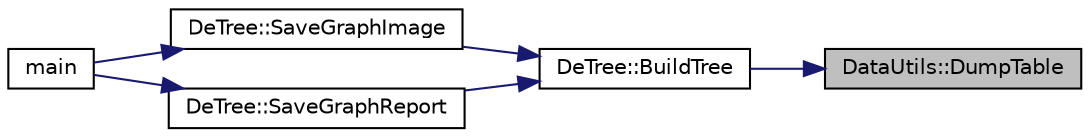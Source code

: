 digraph "DataUtils::DumpTable"
{
 // LATEX_PDF_SIZE
  edge [fontname="Helvetica",fontsize="10",labelfontname="Helvetica",labelfontsize="10"];
  node [fontname="Helvetica",fontsize="10",shape=record];
  rankdir="RL";
  Node1 [label="DataUtils::DumpTable",height=0.2,width=0.4,color="black", fillcolor="grey75", style="filled", fontcolor="black",tooltip=" "];
  Node1 -> Node2 [dir="back",color="midnightblue",fontsize="10",style="solid",fontname="Helvetica"];
  Node2 [label="DeTree::BuildTree",height=0.2,width=0.4,color="black", fillcolor="white", style="filled",URL="$class_de_tree.html#a718891715cb12befee274262aef28c86",tooltip=" "];
  Node2 -> Node3 [dir="back",color="midnightblue",fontsize="10",style="solid",fontname="Helvetica"];
  Node3 [label="DeTree::SaveGraphImage",height=0.2,width=0.4,color="black", fillcolor="white", style="filled",URL="$class_de_tree.html#a29273e6eedef6af2d7b0628d3876ac75",tooltip=" "];
  Node3 -> Node4 [dir="back",color="midnightblue",fontsize="10",style="solid",fontname="Helvetica"];
  Node4 [label="main",height=0.2,width=0.4,color="black", fillcolor="white", style="filled",URL="$_de_tree_backend_8cxx.html#a3c04138a5bfe5d72780bb7e82a18e627",tooltip=" "];
  Node2 -> Node5 [dir="back",color="midnightblue",fontsize="10",style="solid",fontname="Helvetica"];
  Node5 [label="DeTree::SaveGraphReport",height=0.2,width=0.4,color="black", fillcolor="white", style="filled",URL="$class_de_tree.html#a9c37282df88476cb879e7216ab852ad0",tooltip=" "];
  Node5 -> Node4 [dir="back",color="midnightblue",fontsize="10",style="solid",fontname="Helvetica"];
}
